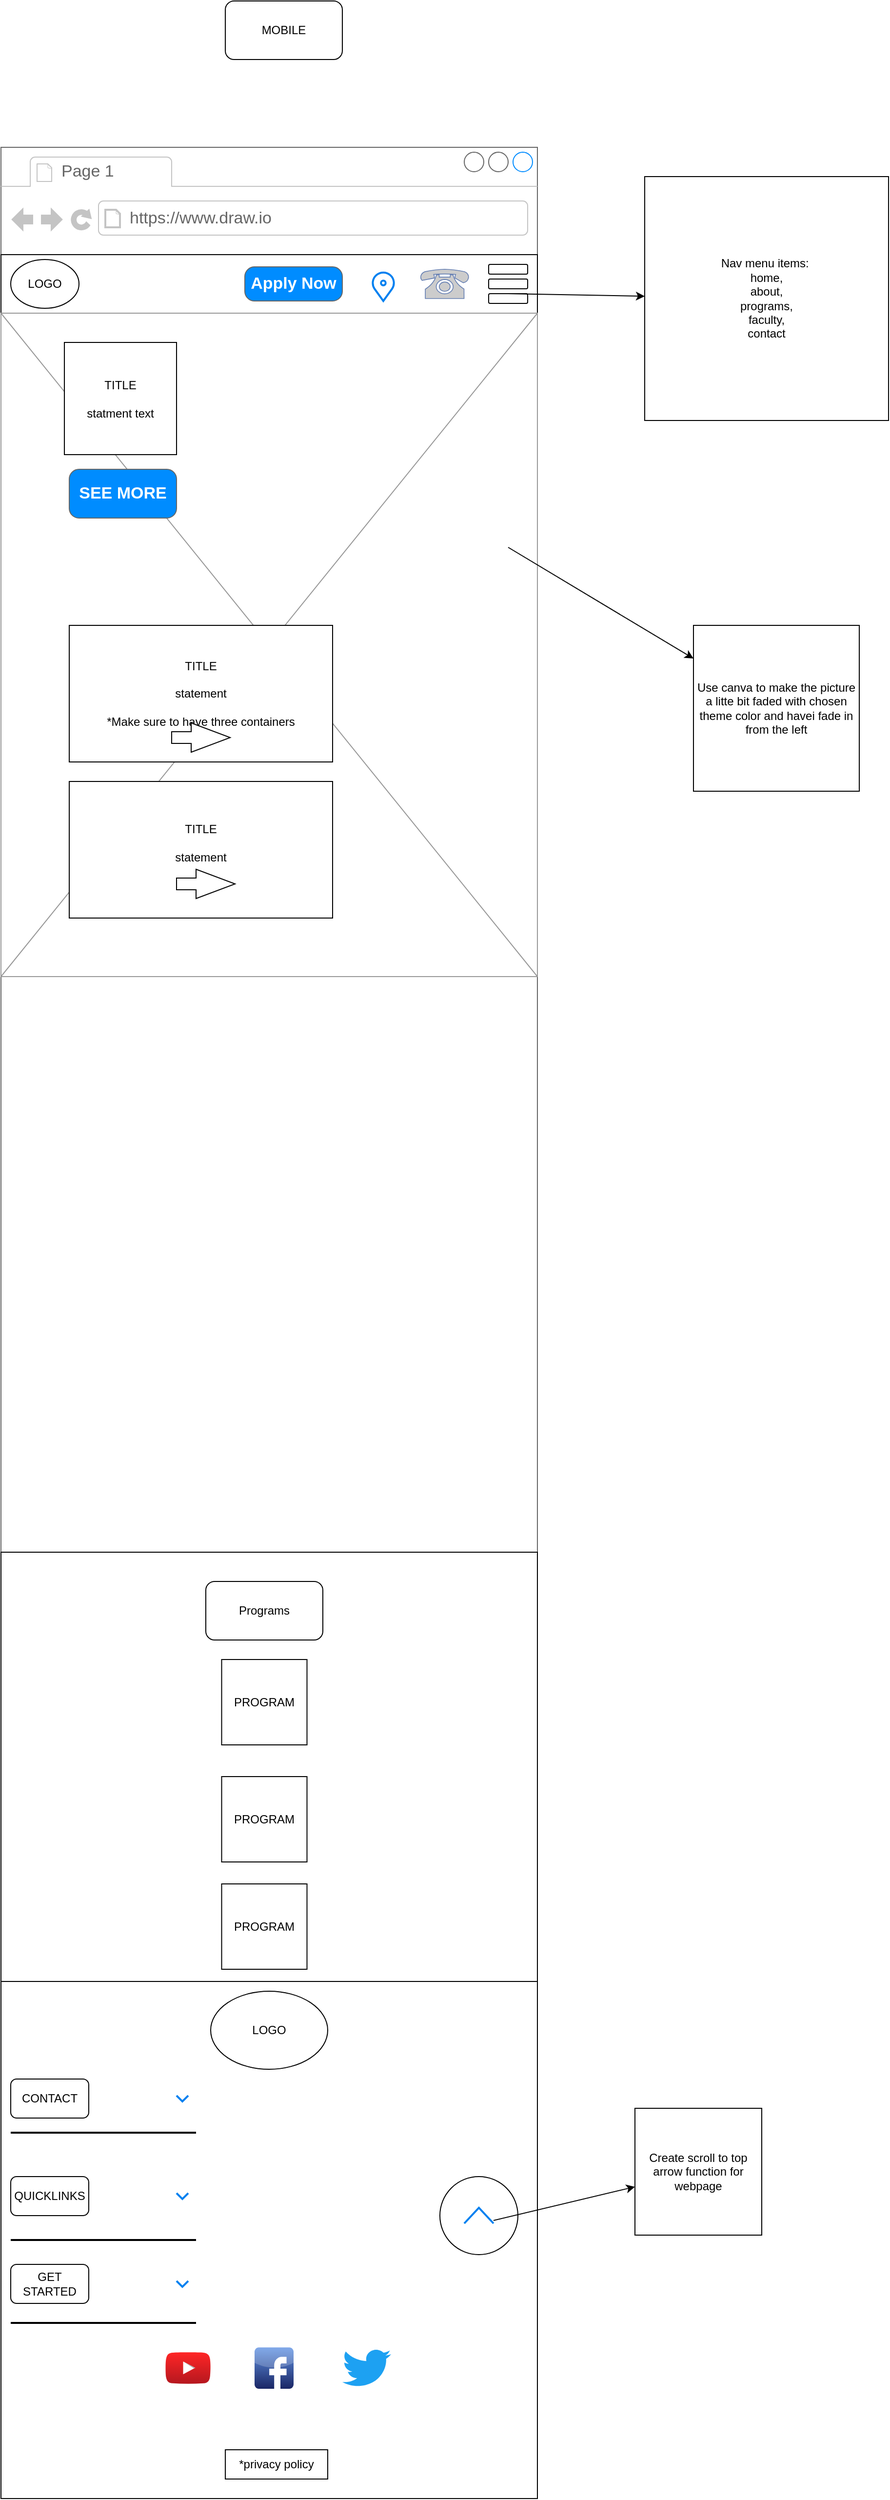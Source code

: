 <mxfile>
    <diagram id="XAuQvcjpscM2jpxY_WdY" name="Page-1">
        <mxGraphModel dx="1124" dy="779" grid="1" gridSize="10" guides="1" tooltips="1" connect="1" arrows="1" fold="1" page="1" pageScale="1" pageWidth="850" pageHeight="1100" math="0" shadow="0">
            <root>
                <mxCell id="0"/>
                <mxCell id="1" parent="0"/>
                <mxCell id="2" value="MOBILE" style="rounded=1;whiteSpace=wrap;html=1;" vertex="1" parent="1">
                    <mxGeometry x="280" y="370" width="120" height="60" as="geometry"/>
                </mxCell>
                <mxCell id="3" value="" style="strokeWidth=1;shadow=0;dashed=0;align=center;html=1;shape=mxgraph.mockup.containers.browserWindow;rSize=0;strokeColor=#666666;strokeColor2=#008cff;strokeColor3=#c4c4c4;mainText=,;recursiveResize=0;" vertex="1" parent="1">
                    <mxGeometry x="50" y="520" width="550" height="2410" as="geometry"/>
                </mxCell>
                <mxCell id="4" value="Page 1" style="strokeWidth=1;shadow=0;dashed=0;align=center;html=1;shape=mxgraph.mockup.containers.anchor;fontSize=17;fontColor=#666666;align=left;" vertex="1" parent="3">
                    <mxGeometry x="60" y="12" width="110" height="26" as="geometry"/>
                </mxCell>
                <mxCell id="5" value="https://www.draw.io" style="strokeWidth=1;shadow=0;dashed=0;align=center;html=1;shape=mxgraph.mockup.containers.anchor;rSize=0;fontSize=17;fontColor=#666666;align=left;" vertex="1" parent="3">
                    <mxGeometry x="130" y="60" width="250" height="26" as="geometry"/>
                </mxCell>
                <mxCell id="6" value="&lt;span style=&quot;white-space: pre;&quot;&gt;&#9;&lt;/span&gt;&lt;span style=&quot;white-space: pre;&quot;&gt;&#9;&lt;/span&gt;&lt;span style=&quot;white-space: pre;&quot;&gt;&#9;&lt;/span&gt;&lt;span style=&quot;white-space: pre;&quot;&gt;&#9;&lt;/span&gt;&lt;span style=&quot;white-space: pre;&quot;&gt;&#9;&lt;/span&gt;" style="rounded=0;whiteSpace=wrap;html=1;" vertex="1" parent="3">
                    <mxGeometry y="110" width="550" height="60" as="geometry"/>
                </mxCell>
                <mxCell id="7" value="LOGO" style="ellipse;whiteSpace=wrap;html=1;" vertex="1" parent="3">
                    <mxGeometry x="10" y="115" width="70" height="50" as="geometry"/>
                </mxCell>
                <mxCell id="8" value="" style="rounded=1;whiteSpace=wrap;html=1;" vertex="1" parent="3">
                    <mxGeometry x="500" y="120" width="40" height="10" as="geometry"/>
                </mxCell>
                <mxCell id="9" value="" style="rounded=1;whiteSpace=wrap;html=1;" vertex="1" parent="3">
                    <mxGeometry x="500" y="135" width="40" height="10" as="geometry"/>
                </mxCell>
                <mxCell id="10" value="" style="rounded=1;whiteSpace=wrap;html=1;" vertex="1" parent="3">
                    <mxGeometry x="500" y="150" width="40" height="10" as="geometry"/>
                </mxCell>
                <mxCell id="11" value="Apply Now" style="strokeWidth=1;shadow=0;dashed=0;align=center;html=1;shape=mxgraph.mockup.buttons.button;strokeColor=#666666;fontColor=#ffffff;mainText=;buttonStyle=round;fontSize=17;fontStyle=1;fillColor=#008cff;whiteSpace=wrap;" vertex="1" parent="3">
                    <mxGeometry x="250" y="122.5" width="100" height="35" as="geometry"/>
                </mxCell>
                <mxCell id="12" value="" style="rounded=0;whiteSpace=wrap;html=1;" vertex="1" parent="3">
                    <mxGeometry y="1880" width="550" height="530" as="geometry"/>
                </mxCell>
                <mxCell id="15" value="LOGO" style="ellipse;whiteSpace=wrap;html=1;" vertex="1" parent="3">
                    <mxGeometry x="215" y="1890" width="120" height="80" as="geometry"/>
                </mxCell>
                <mxCell id="16" value="CONTACT" style="rounded=1;whiteSpace=wrap;html=1;" vertex="1" parent="3">
                    <mxGeometry x="10" y="1980" width="80" height="40" as="geometry"/>
                </mxCell>
                <mxCell id="17" value="" style="line;strokeWidth=2;html=1;" vertex="1" parent="3">
                    <mxGeometry x="10" y="2030" width="190" height="10" as="geometry"/>
                </mxCell>
                <mxCell id="18" value="" style="html=1;verticalLabelPosition=bottom;labelBackgroundColor=#ffffff;verticalAlign=top;shadow=0;dashed=0;strokeWidth=2;shape=mxgraph.ios7.misc.down;strokeColor=#0080f0;" vertex="1" parent="3">
                    <mxGeometry x="180" y="1997" width="12" height="6" as="geometry"/>
                </mxCell>
                <mxCell id="19" value="QUICKLINKS" style="rounded=1;whiteSpace=wrap;html=1;" vertex="1" parent="3">
                    <mxGeometry x="10" y="2080" width="80" height="40" as="geometry"/>
                </mxCell>
                <mxCell id="20" value="" style="line;strokeWidth=2;html=1;" vertex="1" parent="3">
                    <mxGeometry x="10" y="2140" width="190" height="10" as="geometry"/>
                </mxCell>
                <mxCell id="21" value="" style="html=1;verticalLabelPosition=bottom;labelBackgroundColor=#ffffff;verticalAlign=top;shadow=0;dashed=0;strokeWidth=2;shape=mxgraph.ios7.misc.down;strokeColor=#0080f0;" vertex="1" parent="3">
                    <mxGeometry x="180" y="2097" width="12" height="6" as="geometry"/>
                </mxCell>
                <mxCell id="22" value="GET STARTED" style="rounded=1;whiteSpace=wrap;html=1;" vertex="1" parent="3">
                    <mxGeometry x="10" y="2170" width="80" height="40" as="geometry"/>
                </mxCell>
                <mxCell id="23" value="" style="line;strokeWidth=2;html=1;" vertex="1" parent="3">
                    <mxGeometry x="10" y="2225" width="190" height="10" as="geometry"/>
                </mxCell>
                <mxCell id="24" value="" style="html=1;verticalLabelPosition=bottom;labelBackgroundColor=#ffffff;verticalAlign=top;shadow=0;dashed=0;strokeWidth=2;shape=mxgraph.ios7.misc.down;strokeColor=#0080f0;" vertex="1" parent="3">
                    <mxGeometry x="180" y="2187" width="12" height="6" as="geometry"/>
                </mxCell>
                <mxCell id="25" value="" style="dashed=0;outlineConnect=0;html=1;align=center;labelPosition=center;verticalLabelPosition=bottom;verticalAlign=top;shape=mxgraph.weblogos.youtube_2;fillColor=#FF2626;gradientColor=#B5171F" vertex="1" parent="3">
                    <mxGeometry x="168.6" y="2260" width="46.4" height="32.6" as="geometry"/>
                </mxCell>
                <mxCell id="26" value="" style="dashed=0;outlineConnect=0;html=1;align=center;labelPosition=center;verticalLabelPosition=bottom;verticalAlign=top;shape=mxgraph.webicons.facebook;fillColor=#6294E4;gradientColor=#1A2665" vertex="1" parent="3">
                    <mxGeometry x="260" y="2255.1" width="40" height="42.4" as="geometry"/>
                </mxCell>
                <mxCell id="27" value="" style="dashed=0;outlineConnect=0;html=1;align=center;labelPosition=center;verticalLabelPosition=bottom;verticalAlign=top;shape=mxgraph.weblogos.twitter;fillColor=#1DA1F2;strokeColor=none" vertex="1" parent="3">
                    <mxGeometry x="350" y="2256.3" width="50" height="40" as="geometry"/>
                </mxCell>
                <mxCell id="28" value="" style="ellipse;whiteSpace=wrap;html=1;aspect=fixed;" vertex="1" parent="3">
                    <mxGeometry x="450" y="2080" width="80" height="80" as="geometry"/>
                </mxCell>
                <mxCell id="29" value="" style="html=1;verticalLabelPosition=bottom;labelBackgroundColor=#ffffff;verticalAlign=top;shadow=0;dashed=0;strokeWidth=2;shape=mxgraph.ios7.misc.up;strokeColor=#0080f0;" vertex="1" parent="3">
                    <mxGeometry x="475" y="2112" width="30" height="16" as="geometry"/>
                </mxCell>
                <mxCell id="30" value="" style="endArrow=classic;html=1;" edge="1" parent="3" target="31">
                    <mxGeometry width="50" height="50" relative="1" as="geometry">
                        <mxPoint x="505" y="2125" as="sourcePoint"/>
                        <mxPoint x="690" y="2050" as="targetPoint"/>
                    </mxGeometry>
                </mxCell>
                <mxCell id="32" value="*privacy policy" style="rounded=0;whiteSpace=wrap;html=1;" vertex="1" parent="3">
                    <mxGeometry x="230" y="2360" width="105" height="30" as="geometry"/>
                </mxCell>
                <mxCell id="33" value="" style="fontColor=#0066CC;verticalAlign=top;verticalLabelPosition=bottom;labelPosition=center;align=center;html=1;outlineConnect=0;fillColor=#CCCCCC;strokeColor=#6881B3;gradientColor=none;gradientDirection=north;strokeWidth=2;shape=mxgraph.networks.phone_1;" vertex="1" parent="3">
                    <mxGeometry x="430" y="125" width="50" height="30" as="geometry"/>
                </mxCell>
                <mxCell id="36" value="" style="html=1;verticalLabelPosition=bottom;align=center;labelBackgroundColor=#ffffff;verticalAlign=top;strokeWidth=2;strokeColor=#0080F0;shadow=0;dashed=0;shape=mxgraph.ios7.icons.location;" vertex="1" parent="3">
                    <mxGeometry x="380" y="127.5" width="24" height="30" as="geometry"/>
                </mxCell>
                <mxCell id="37" value="" style="verticalLabelPosition=bottom;shadow=0;dashed=0;align=center;html=1;verticalAlign=top;strokeWidth=1;shape=mxgraph.mockup.graphics.simpleIcon;strokeColor=#999999;" vertex="1" parent="3">
                    <mxGeometry y="170" width="550" height="680" as="geometry"/>
                </mxCell>
                <mxCell id="40" value="TITLE&lt;br&gt;&lt;br&gt;statment text" style="whiteSpace=wrap;html=1;aspect=fixed;" vertex="1" parent="3">
                    <mxGeometry x="65" y="200" width="115" height="115" as="geometry"/>
                </mxCell>
                <mxCell id="41" value="SEE MORE" style="strokeWidth=1;shadow=0;dashed=0;align=center;html=1;shape=mxgraph.mockup.buttons.button;strokeColor=#666666;fontColor=#ffffff;mainText=;buttonStyle=round;fontSize=17;fontStyle=1;fillColor=#008cff;whiteSpace=wrap;" vertex="1" parent="3">
                    <mxGeometry x="70" y="330" width="110" height="50" as="geometry"/>
                </mxCell>
                <mxCell id="43" value="TITLE&lt;br&gt;&lt;br&gt;statement&lt;br&gt;&lt;br&gt;*Make sure to have three containers" style="rounded=0;whiteSpace=wrap;html=1;" vertex="1" parent="3">
                    <mxGeometry x="70" y="490" width="270" height="140" as="geometry"/>
                </mxCell>
                <mxCell id="45" value="" style="html=1;shadow=0;dashed=0;align=center;verticalAlign=middle;shape=mxgraph.arrows2.arrow;dy=0.6;dx=40;notch=0;" vertex="1" parent="3">
                    <mxGeometry x="175" y="590" width="60" height="30" as="geometry"/>
                </mxCell>
                <mxCell id="46" value="TITLE&lt;br&gt;&lt;br&gt;statement&lt;br&gt;&lt;br&gt;" style="rounded=0;whiteSpace=wrap;html=1;" vertex="1" parent="3">
                    <mxGeometry x="70" y="650" width="270" height="140" as="geometry"/>
                </mxCell>
                <mxCell id="47" value="" style="html=1;shadow=0;dashed=0;align=center;verticalAlign=middle;shape=mxgraph.arrows2.arrow;dy=0.6;dx=40;notch=0;" vertex="1" parent="3">
                    <mxGeometry x="180" y="740" width="60" height="30" as="geometry"/>
                </mxCell>
                <mxCell id="48" value="" style="rounded=0;whiteSpace=wrap;html=1;" vertex="1" parent="3">
                    <mxGeometry y="1440" width="550" height="440" as="geometry"/>
                </mxCell>
                <mxCell id="51" value="Programs" style="rounded=1;whiteSpace=wrap;html=1;" vertex="1" parent="3">
                    <mxGeometry x="210" y="1470" width="120" height="60" as="geometry"/>
                </mxCell>
                <mxCell id="52" value="PROGRAM" style="whiteSpace=wrap;html=1;aspect=fixed;" vertex="1" parent="3">
                    <mxGeometry x="226.25" y="1550" width="87.5" height="87.5" as="geometry"/>
                </mxCell>
                <mxCell id="54" value="PROGRAM" style="whiteSpace=wrap;html=1;aspect=fixed;" vertex="1" parent="3">
                    <mxGeometry x="226.25" y="1670" width="87.5" height="87.5" as="geometry"/>
                </mxCell>
                <mxCell id="55" value="PROGRAM" style="whiteSpace=wrap;html=1;aspect=fixed;" vertex="1" parent="3">
                    <mxGeometry x="226.25" y="1780" width="87.5" height="87.5" as="geometry"/>
                </mxCell>
                <mxCell id="31" value="Create scroll to top arrow function for webpage" style="whiteSpace=wrap;html=1;aspect=fixed;" vertex="1" parent="1">
                    <mxGeometry x="700" y="2530" width="130" height="130" as="geometry"/>
                </mxCell>
                <mxCell id="34" value="Nav menu items:&amp;nbsp;&lt;br&gt;home,&lt;br&gt;about,&lt;br&gt;programs,&lt;br&gt;faculty,&lt;br&gt;contact" style="whiteSpace=wrap;html=1;aspect=fixed;" vertex="1" parent="1">
                    <mxGeometry x="710" y="550" width="250" height="250" as="geometry"/>
                </mxCell>
                <mxCell id="35" value="" style="endArrow=classic;html=1;" edge="1" parent="1" target="34">
                    <mxGeometry width="50" height="50" relative="1" as="geometry">
                        <mxPoint x="570" y="670" as="sourcePoint"/>
                        <mxPoint x="620" y="620" as="targetPoint"/>
                    </mxGeometry>
                </mxCell>
                <mxCell id="38" value="" style="endArrow=classic;html=1;" edge="1" parent="1" target="39">
                    <mxGeometry width="50" height="50" relative="1" as="geometry">
                        <mxPoint x="570" y="930" as="sourcePoint"/>
                        <mxPoint x="800" y="1050" as="targetPoint"/>
                    </mxGeometry>
                </mxCell>
                <mxCell id="39" value="Use canva to make the picture a litte bit faded with chosen theme color and havei fade in from the left" style="whiteSpace=wrap;html=1;aspect=fixed;" vertex="1" parent="1">
                    <mxGeometry x="760" y="1010" width="170" height="170" as="geometry"/>
                </mxCell>
            </root>
        </mxGraphModel>
    </diagram>
</mxfile>